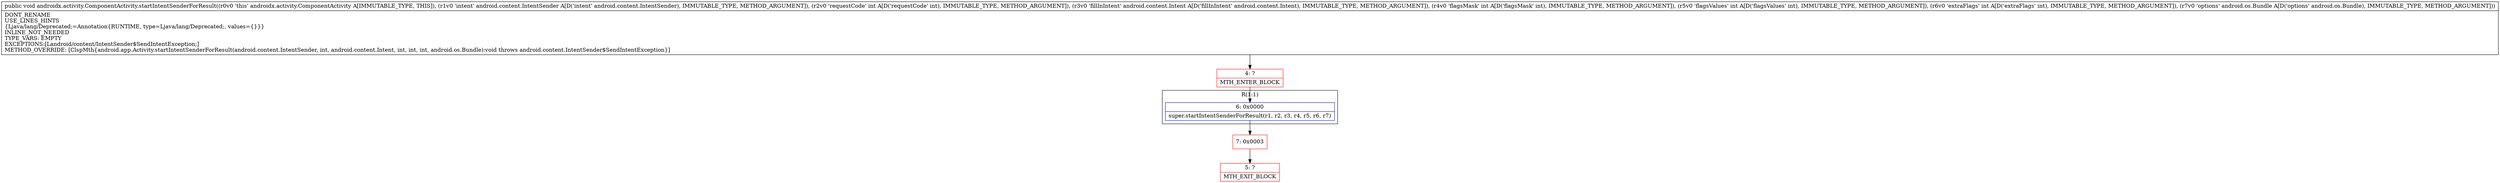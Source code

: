 digraph "CFG forandroidx.activity.ComponentActivity.startIntentSenderForResult(Landroid\/content\/IntentSender;ILandroid\/content\/Intent;IIILandroid\/os\/Bundle;)V" {
subgraph cluster_Region_1791555692 {
label = "R(1:1)";
node [shape=record,color=blue];
Node_6 [shape=record,label="{6\:\ 0x0000|super.startIntentSenderForResult(r1, r2, r3, r4, r5, r6, r7)\l}"];
}
Node_4 [shape=record,color=red,label="{4\:\ ?|MTH_ENTER_BLOCK\l}"];
Node_7 [shape=record,color=red,label="{7\:\ 0x0003}"];
Node_5 [shape=record,color=red,label="{5\:\ ?|MTH_EXIT_BLOCK\l}"];
MethodNode[shape=record,label="{public void androidx.activity.ComponentActivity.startIntentSenderForResult((r0v0 'this' androidx.activity.ComponentActivity A[IMMUTABLE_TYPE, THIS]), (r1v0 'intent' android.content.IntentSender A[D('intent' android.content.IntentSender), IMMUTABLE_TYPE, METHOD_ARGUMENT]), (r2v0 'requestCode' int A[D('requestCode' int), IMMUTABLE_TYPE, METHOD_ARGUMENT]), (r3v0 'fillInIntent' android.content.Intent A[D('fillInIntent' android.content.Intent), IMMUTABLE_TYPE, METHOD_ARGUMENT]), (r4v0 'flagsMask' int A[D('flagsMask' int), IMMUTABLE_TYPE, METHOD_ARGUMENT]), (r5v0 'flagsValues' int A[D('flagsValues' int), IMMUTABLE_TYPE, METHOD_ARGUMENT]), (r6v0 'extraFlags' int A[D('extraFlags' int), IMMUTABLE_TYPE, METHOD_ARGUMENT]), (r7v0 'options' android.os.Bundle A[D('options' android.os.Bundle), IMMUTABLE_TYPE, METHOD_ARGUMENT]))  | DONT_RENAME\lUSE_LINES_HINTS\l\{Ljava\/lang\/Deprecated;=Annotation\{RUNTIME, type=Ljava\/lang\/Deprecated;, values=\{\}\}\}\lINLINE_NOT_NEEDED\lTYPE_VARS: EMPTY\lEXCEPTIONS:[Landroid\/content\/IntentSender$SendIntentException;]\lMETHOD_OVERRIDE: [ClspMth\{android.app.Activity.startIntentSenderForResult(android.content.IntentSender, int, android.content.Intent, int, int, int, android.os.Bundle):void throws android.content.IntentSender$SendIntentException\}]\l}"];
MethodNode -> Node_4;Node_6 -> Node_7;
Node_4 -> Node_6;
Node_7 -> Node_5;
}

